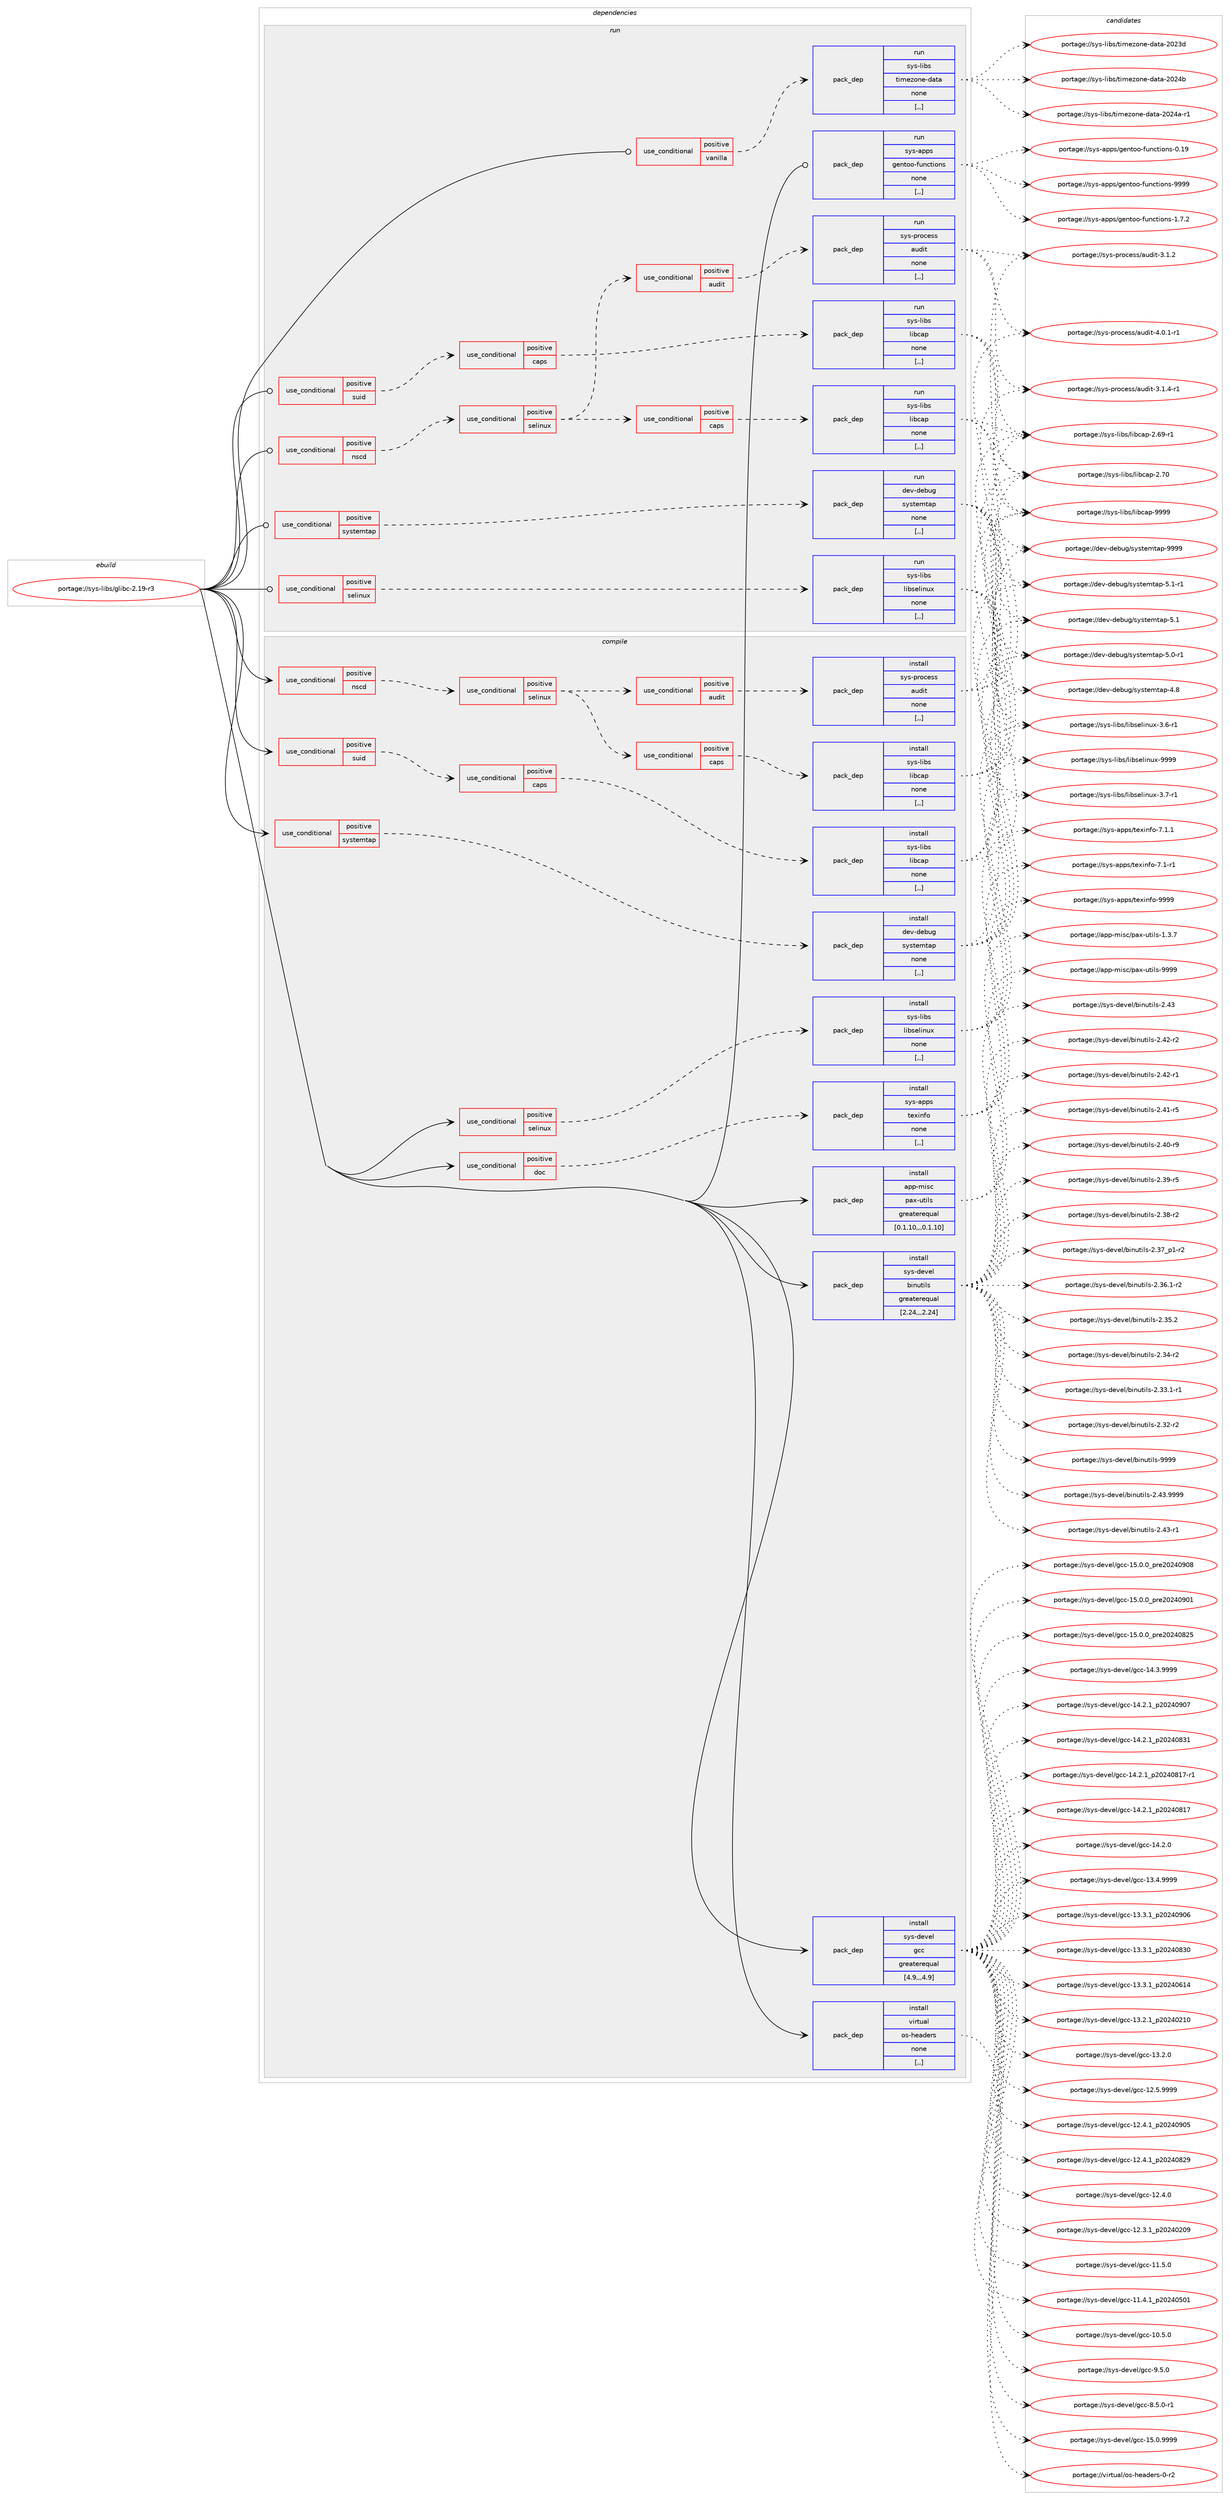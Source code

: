 digraph prolog {

# *************
# Graph options
# *************

newrank=true;
concentrate=true;
compound=true;
graph [rankdir=LR,fontname=Helvetica,fontsize=10,ranksep=1.5];#, ranksep=2.5, nodesep=0.2];
edge  [arrowhead=vee];
node  [fontname=Helvetica,fontsize=10];

# **********
# The ebuild
# **********

subgraph cluster_leftcol {
color=gray;
label=<<i>ebuild</i>>;
id [label="portage://sys-libs/glibc-2.19-r3", color=red, width=4, href="../sys-libs/glibc-2.19-r3.svg"];
}

# ****************
# The dependencies
# ****************

subgraph cluster_midcol {
color=gray;
label=<<i>dependencies</i>>;
subgraph cluster_compile {
fillcolor="#eeeeee";
style=filled;
label=<<i>compile</i>>;
subgraph cond251604 {
dependency951586 [label=<<TABLE BORDER="0" CELLBORDER="1" CELLSPACING="0" CELLPADDING="4"><TR><TD ROWSPAN="3" CELLPADDING="10">use_conditional</TD></TR><TR><TD>positive</TD></TR><TR><TD>doc</TD></TR></TABLE>>, shape=none, color=red];
subgraph pack693249 {
dependency951587 [label=<<TABLE BORDER="0" CELLBORDER="1" CELLSPACING="0" CELLPADDING="4" WIDTH="220"><TR><TD ROWSPAN="6" CELLPADDING="30">pack_dep</TD></TR><TR><TD WIDTH="110">install</TD></TR><TR><TD>sys-apps</TD></TR><TR><TD>texinfo</TD></TR><TR><TD>none</TD></TR><TR><TD>[,,]</TD></TR></TABLE>>, shape=none, color=blue];
}
dependency951586:e -> dependency951587:w [weight=20,style="dashed",arrowhead="vee"];
}
id:e -> dependency951586:w [weight=20,style="solid",arrowhead="vee"];
subgraph cond251605 {
dependency951588 [label=<<TABLE BORDER="0" CELLBORDER="1" CELLSPACING="0" CELLPADDING="4"><TR><TD ROWSPAN="3" CELLPADDING="10">use_conditional</TD></TR><TR><TD>positive</TD></TR><TR><TD>nscd</TD></TR></TABLE>>, shape=none, color=red];
subgraph cond251606 {
dependency951589 [label=<<TABLE BORDER="0" CELLBORDER="1" CELLSPACING="0" CELLPADDING="4"><TR><TD ROWSPAN="3" CELLPADDING="10">use_conditional</TD></TR><TR><TD>positive</TD></TR><TR><TD>selinux</TD></TR></TABLE>>, shape=none, color=red];
subgraph cond251607 {
dependency951590 [label=<<TABLE BORDER="0" CELLBORDER="1" CELLSPACING="0" CELLPADDING="4"><TR><TD ROWSPAN="3" CELLPADDING="10">use_conditional</TD></TR><TR><TD>positive</TD></TR><TR><TD>audit</TD></TR></TABLE>>, shape=none, color=red];
subgraph pack693250 {
dependency951591 [label=<<TABLE BORDER="0" CELLBORDER="1" CELLSPACING="0" CELLPADDING="4" WIDTH="220"><TR><TD ROWSPAN="6" CELLPADDING="30">pack_dep</TD></TR><TR><TD WIDTH="110">install</TD></TR><TR><TD>sys-process</TD></TR><TR><TD>audit</TD></TR><TR><TD>none</TD></TR><TR><TD>[,,]</TD></TR></TABLE>>, shape=none, color=blue];
}
dependency951590:e -> dependency951591:w [weight=20,style="dashed",arrowhead="vee"];
}
dependency951589:e -> dependency951590:w [weight=20,style="dashed",arrowhead="vee"];
subgraph cond251608 {
dependency951592 [label=<<TABLE BORDER="0" CELLBORDER="1" CELLSPACING="0" CELLPADDING="4"><TR><TD ROWSPAN="3" CELLPADDING="10">use_conditional</TD></TR><TR><TD>positive</TD></TR><TR><TD>caps</TD></TR></TABLE>>, shape=none, color=red];
subgraph pack693251 {
dependency951593 [label=<<TABLE BORDER="0" CELLBORDER="1" CELLSPACING="0" CELLPADDING="4" WIDTH="220"><TR><TD ROWSPAN="6" CELLPADDING="30">pack_dep</TD></TR><TR><TD WIDTH="110">install</TD></TR><TR><TD>sys-libs</TD></TR><TR><TD>libcap</TD></TR><TR><TD>none</TD></TR><TR><TD>[,,]</TD></TR></TABLE>>, shape=none, color=blue];
}
dependency951592:e -> dependency951593:w [weight=20,style="dashed",arrowhead="vee"];
}
dependency951589:e -> dependency951592:w [weight=20,style="dashed",arrowhead="vee"];
}
dependency951588:e -> dependency951589:w [weight=20,style="dashed",arrowhead="vee"];
}
id:e -> dependency951588:w [weight=20,style="solid",arrowhead="vee"];
subgraph cond251609 {
dependency951594 [label=<<TABLE BORDER="0" CELLBORDER="1" CELLSPACING="0" CELLPADDING="4"><TR><TD ROWSPAN="3" CELLPADDING="10">use_conditional</TD></TR><TR><TD>positive</TD></TR><TR><TD>selinux</TD></TR></TABLE>>, shape=none, color=red];
subgraph pack693252 {
dependency951595 [label=<<TABLE BORDER="0" CELLBORDER="1" CELLSPACING="0" CELLPADDING="4" WIDTH="220"><TR><TD ROWSPAN="6" CELLPADDING="30">pack_dep</TD></TR><TR><TD WIDTH="110">install</TD></TR><TR><TD>sys-libs</TD></TR><TR><TD>libselinux</TD></TR><TR><TD>none</TD></TR><TR><TD>[,,]</TD></TR></TABLE>>, shape=none, color=blue];
}
dependency951594:e -> dependency951595:w [weight=20,style="dashed",arrowhead="vee"];
}
id:e -> dependency951594:w [weight=20,style="solid",arrowhead="vee"];
subgraph cond251610 {
dependency951596 [label=<<TABLE BORDER="0" CELLBORDER="1" CELLSPACING="0" CELLPADDING="4"><TR><TD ROWSPAN="3" CELLPADDING="10">use_conditional</TD></TR><TR><TD>positive</TD></TR><TR><TD>suid</TD></TR></TABLE>>, shape=none, color=red];
subgraph cond251611 {
dependency951597 [label=<<TABLE BORDER="0" CELLBORDER="1" CELLSPACING="0" CELLPADDING="4"><TR><TD ROWSPAN="3" CELLPADDING="10">use_conditional</TD></TR><TR><TD>positive</TD></TR><TR><TD>caps</TD></TR></TABLE>>, shape=none, color=red];
subgraph pack693253 {
dependency951598 [label=<<TABLE BORDER="0" CELLBORDER="1" CELLSPACING="0" CELLPADDING="4" WIDTH="220"><TR><TD ROWSPAN="6" CELLPADDING="30">pack_dep</TD></TR><TR><TD WIDTH="110">install</TD></TR><TR><TD>sys-libs</TD></TR><TR><TD>libcap</TD></TR><TR><TD>none</TD></TR><TR><TD>[,,]</TD></TR></TABLE>>, shape=none, color=blue];
}
dependency951597:e -> dependency951598:w [weight=20,style="dashed",arrowhead="vee"];
}
dependency951596:e -> dependency951597:w [weight=20,style="dashed",arrowhead="vee"];
}
id:e -> dependency951596:w [weight=20,style="solid",arrowhead="vee"];
subgraph cond251612 {
dependency951599 [label=<<TABLE BORDER="0" CELLBORDER="1" CELLSPACING="0" CELLPADDING="4"><TR><TD ROWSPAN="3" CELLPADDING="10">use_conditional</TD></TR><TR><TD>positive</TD></TR><TR><TD>systemtap</TD></TR></TABLE>>, shape=none, color=red];
subgraph pack693254 {
dependency951600 [label=<<TABLE BORDER="0" CELLBORDER="1" CELLSPACING="0" CELLPADDING="4" WIDTH="220"><TR><TD ROWSPAN="6" CELLPADDING="30">pack_dep</TD></TR><TR><TD WIDTH="110">install</TD></TR><TR><TD>dev-debug</TD></TR><TR><TD>systemtap</TD></TR><TR><TD>none</TD></TR><TR><TD>[,,]</TD></TR></TABLE>>, shape=none, color=blue];
}
dependency951599:e -> dependency951600:w [weight=20,style="dashed",arrowhead="vee"];
}
id:e -> dependency951599:w [weight=20,style="solid",arrowhead="vee"];
subgraph pack693255 {
dependency951601 [label=<<TABLE BORDER="0" CELLBORDER="1" CELLSPACING="0" CELLPADDING="4" WIDTH="220"><TR><TD ROWSPAN="6" CELLPADDING="30">pack_dep</TD></TR><TR><TD WIDTH="110">install</TD></TR><TR><TD>app-misc</TD></TR><TR><TD>pax-utils</TD></TR><TR><TD>greaterequal</TD></TR><TR><TD>[0.1.10,,,0.1.10]</TD></TR></TABLE>>, shape=none, color=blue];
}
id:e -> dependency951601:w [weight=20,style="solid",arrowhead="vee"];
subgraph pack693256 {
dependency951602 [label=<<TABLE BORDER="0" CELLBORDER="1" CELLSPACING="0" CELLPADDING="4" WIDTH="220"><TR><TD ROWSPAN="6" CELLPADDING="30">pack_dep</TD></TR><TR><TD WIDTH="110">install</TD></TR><TR><TD>sys-devel</TD></TR><TR><TD>binutils</TD></TR><TR><TD>greaterequal</TD></TR><TR><TD>[2.24,,,2.24]</TD></TR></TABLE>>, shape=none, color=blue];
}
id:e -> dependency951602:w [weight=20,style="solid",arrowhead="vee"];
subgraph pack693257 {
dependency951603 [label=<<TABLE BORDER="0" CELLBORDER="1" CELLSPACING="0" CELLPADDING="4" WIDTH="220"><TR><TD ROWSPAN="6" CELLPADDING="30">pack_dep</TD></TR><TR><TD WIDTH="110">install</TD></TR><TR><TD>sys-devel</TD></TR><TR><TD>gcc</TD></TR><TR><TD>greaterequal</TD></TR><TR><TD>[4.9,,,4.9]</TD></TR></TABLE>>, shape=none, color=blue];
}
id:e -> dependency951603:w [weight=20,style="solid",arrowhead="vee"];
subgraph pack693258 {
dependency951604 [label=<<TABLE BORDER="0" CELLBORDER="1" CELLSPACING="0" CELLPADDING="4" WIDTH="220"><TR><TD ROWSPAN="6" CELLPADDING="30">pack_dep</TD></TR><TR><TD WIDTH="110">install</TD></TR><TR><TD>virtual</TD></TR><TR><TD>os-headers</TD></TR><TR><TD>none</TD></TR><TR><TD>[,,]</TD></TR></TABLE>>, shape=none, color=blue];
}
id:e -> dependency951604:w [weight=20,style="solid",arrowhead="vee"];
}
subgraph cluster_compileandrun {
fillcolor="#eeeeee";
style=filled;
label=<<i>compile and run</i>>;
}
subgraph cluster_run {
fillcolor="#eeeeee";
style=filled;
label=<<i>run</i>>;
subgraph cond251613 {
dependency951605 [label=<<TABLE BORDER="0" CELLBORDER="1" CELLSPACING="0" CELLPADDING="4"><TR><TD ROWSPAN="3" CELLPADDING="10">use_conditional</TD></TR><TR><TD>positive</TD></TR><TR><TD>nscd</TD></TR></TABLE>>, shape=none, color=red];
subgraph cond251614 {
dependency951606 [label=<<TABLE BORDER="0" CELLBORDER="1" CELLSPACING="0" CELLPADDING="4"><TR><TD ROWSPAN="3" CELLPADDING="10">use_conditional</TD></TR><TR><TD>positive</TD></TR><TR><TD>selinux</TD></TR></TABLE>>, shape=none, color=red];
subgraph cond251615 {
dependency951607 [label=<<TABLE BORDER="0" CELLBORDER="1" CELLSPACING="0" CELLPADDING="4"><TR><TD ROWSPAN="3" CELLPADDING="10">use_conditional</TD></TR><TR><TD>positive</TD></TR><TR><TD>audit</TD></TR></TABLE>>, shape=none, color=red];
subgraph pack693259 {
dependency951608 [label=<<TABLE BORDER="0" CELLBORDER="1" CELLSPACING="0" CELLPADDING="4" WIDTH="220"><TR><TD ROWSPAN="6" CELLPADDING="30">pack_dep</TD></TR><TR><TD WIDTH="110">run</TD></TR><TR><TD>sys-process</TD></TR><TR><TD>audit</TD></TR><TR><TD>none</TD></TR><TR><TD>[,,]</TD></TR></TABLE>>, shape=none, color=blue];
}
dependency951607:e -> dependency951608:w [weight=20,style="dashed",arrowhead="vee"];
}
dependency951606:e -> dependency951607:w [weight=20,style="dashed",arrowhead="vee"];
subgraph cond251616 {
dependency951609 [label=<<TABLE BORDER="0" CELLBORDER="1" CELLSPACING="0" CELLPADDING="4"><TR><TD ROWSPAN="3" CELLPADDING="10">use_conditional</TD></TR><TR><TD>positive</TD></TR><TR><TD>caps</TD></TR></TABLE>>, shape=none, color=red];
subgraph pack693260 {
dependency951610 [label=<<TABLE BORDER="0" CELLBORDER="1" CELLSPACING="0" CELLPADDING="4" WIDTH="220"><TR><TD ROWSPAN="6" CELLPADDING="30">pack_dep</TD></TR><TR><TD WIDTH="110">run</TD></TR><TR><TD>sys-libs</TD></TR><TR><TD>libcap</TD></TR><TR><TD>none</TD></TR><TR><TD>[,,]</TD></TR></TABLE>>, shape=none, color=blue];
}
dependency951609:e -> dependency951610:w [weight=20,style="dashed",arrowhead="vee"];
}
dependency951606:e -> dependency951609:w [weight=20,style="dashed",arrowhead="vee"];
}
dependency951605:e -> dependency951606:w [weight=20,style="dashed",arrowhead="vee"];
}
id:e -> dependency951605:w [weight=20,style="solid",arrowhead="odot"];
subgraph cond251617 {
dependency951611 [label=<<TABLE BORDER="0" CELLBORDER="1" CELLSPACING="0" CELLPADDING="4"><TR><TD ROWSPAN="3" CELLPADDING="10">use_conditional</TD></TR><TR><TD>positive</TD></TR><TR><TD>selinux</TD></TR></TABLE>>, shape=none, color=red];
subgraph pack693261 {
dependency951612 [label=<<TABLE BORDER="0" CELLBORDER="1" CELLSPACING="0" CELLPADDING="4" WIDTH="220"><TR><TD ROWSPAN="6" CELLPADDING="30">pack_dep</TD></TR><TR><TD WIDTH="110">run</TD></TR><TR><TD>sys-libs</TD></TR><TR><TD>libselinux</TD></TR><TR><TD>none</TD></TR><TR><TD>[,,]</TD></TR></TABLE>>, shape=none, color=blue];
}
dependency951611:e -> dependency951612:w [weight=20,style="dashed",arrowhead="vee"];
}
id:e -> dependency951611:w [weight=20,style="solid",arrowhead="odot"];
subgraph cond251618 {
dependency951613 [label=<<TABLE BORDER="0" CELLBORDER="1" CELLSPACING="0" CELLPADDING="4"><TR><TD ROWSPAN="3" CELLPADDING="10">use_conditional</TD></TR><TR><TD>positive</TD></TR><TR><TD>suid</TD></TR></TABLE>>, shape=none, color=red];
subgraph cond251619 {
dependency951614 [label=<<TABLE BORDER="0" CELLBORDER="1" CELLSPACING="0" CELLPADDING="4"><TR><TD ROWSPAN="3" CELLPADDING="10">use_conditional</TD></TR><TR><TD>positive</TD></TR><TR><TD>caps</TD></TR></TABLE>>, shape=none, color=red];
subgraph pack693262 {
dependency951615 [label=<<TABLE BORDER="0" CELLBORDER="1" CELLSPACING="0" CELLPADDING="4" WIDTH="220"><TR><TD ROWSPAN="6" CELLPADDING="30">pack_dep</TD></TR><TR><TD WIDTH="110">run</TD></TR><TR><TD>sys-libs</TD></TR><TR><TD>libcap</TD></TR><TR><TD>none</TD></TR><TR><TD>[,,]</TD></TR></TABLE>>, shape=none, color=blue];
}
dependency951614:e -> dependency951615:w [weight=20,style="dashed",arrowhead="vee"];
}
dependency951613:e -> dependency951614:w [weight=20,style="dashed",arrowhead="vee"];
}
id:e -> dependency951613:w [weight=20,style="solid",arrowhead="odot"];
subgraph cond251620 {
dependency951616 [label=<<TABLE BORDER="0" CELLBORDER="1" CELLSPACING="0" CELLPADDING="4"><TR><TD ROWSPAN="3" CELLPADDING="10">use_conditional</TD></TR><TR><TD>positive</TD></TR><TR><TD>systemtap</TD></TR></TABLE>>, shape=none, color=red];
subgraph pack693263 {
dependency951617 [label=<<TABLE BORDER="0" CELLBORDER="1" CELLSPACING="0" CELLPADDING="4" WIDTH="220"><TR><TD ROWSPAN="6" CELLPADDING="30">pack_dep</TD></TR><TR><TD WIDTH="110">run</TD></TR><TR><TD>dev-debug</TD></TR><TR><TD>systemtap</TD></TR><TR><TD>none</TD></TR><TR><TD>[,,]</TD></TR></TABLE>>, shape=none, color=blue];
}
dependency951616:e -> dependency951617:w [weight=20,style="dashed",arrowhead="vee"];
}
id:e -> dependency951616:w [weight=20,style="solid",arrowhead="odot"];
subgraph cond251621 {
dependency951618 [label=<<TABLE BORDER="0" CELLBORDER="1" CELLSPACING="0" CELLPADDING="4"><TR><TD ROWSPAN="3" CELLPADDING="10">use_conditional</TD></TR><TR><TD>positive</TD></TR><TR><TD>vanilla</TD></TR></TABLE>>, shape=none, color=red];
subgraph pack693264 {
dependency951619 [label=<<TABLE BORDER="0" CELLBORDER="1" CELLSPACING="0" CELLPADDING="4" WIDTH="220"><TR><TD ROWSPAN="6" CELLPADDING="30">pack_dep</TD></TR><TR><TD WIDTH="110">run</TD></TR><TR><TD>sys-libs</TD></TR><TR><TD>timezone-data</TD></TR><TR><TD>none</TD></TR><TR><TD>[,,]</TD></TR></TABLE>>, shape=none, color=blue];
}
dependency951618:e -> dependency951619:w [weight=20,style="dashed",arrowhead="vee"];
}
id:e -> dependency951618:w [weight=20,style="solid",arrowhead="odot"];
subgraph pack693265 {
dependency951620 [label=<<TABLE BORDER="0" CELLBORDER="1" CELLSPACING="0" CELLPADDING="4" WIDTH="220"><TR><TD ROWSPAN="6" CELLPADDING="30">pack_dep</TD></TR><TR><TD WIDTH="110">run</TD></TR><TR><TD>sys-apps</TD></TR><TR><TD>gentoo-functions</TD></TR><TR><TD>none</TD></TR><TR><TD>[,,]</TD></TR></TABLE>>, shape=none, color=blue];
}
id:e -> dependency951620:w [weight=20,style="solid",arrowhead="odot"];
}
}

# **************
# The candidates
# **************

subgraph cluster_choices {
rank=same;
color=gray;
label=<<i>candidates</i>>;

subgraph choice693249 {
color=black;
nodesep=1;
choice1151211154597112112115471161011201051101021114557575757 [label="portage://sys-apps/texinfo-9999", color=red, width=4,href="../sys-apps/texinfo-9999.svg"];
choice115121115459711211211547116101120105110102111455546494649 [label="portage://sys-apps/texinfo-7.1.1", color=red, width=4,href="../sys-apps/texinfo-7.1.1.svg"];
choice115121115459711211211547116101120105110102111455546494511449 [label="portage://sys-apps/texinfo-7.1-r1", color=red, width=4,href="../sys-apps/texinfo-7.1-r1.svg"];
dependency951587:e -> choice1151211154597112112115471161011201051101021114557575757:w [style=dotted,weight="100"];
dependency951587:e -> choice115121115459711211211547116101120105110102111455546494649:w [style=dotted,weight="100"];
dependency951587:e -> choice115121115459711211211547116101120105110102111455546494511449:w [style=dotted,weight="100"];
}
subgraph choice693250 {
color=black;
nodesep=1;
choice115121115451121141119910111511547971171001051164552464846494511449 [label="portage://sys-process/audit-4.0.1-r1", color=red, width=4,href="../sys-process/audit-4.0.1-r1.svg"];
choice115121115451121141119910111511547971171001051164551464946524511449 [label="portage://sys-process/audit-3.1.4-r1", color=red, width=4,href="../sys-process/audit-3.1.4-r1.svg"];
choice11512111545112114111991011151154797117100105116455146494650 [label="portage://sys-process/audit-3.1.2", color=red, width=4,href="../sys-process/audit-3.1.2.svg"];
dependency951591:e -> choice115121115451121141119910111511547971171001051164552464846494511449:w [style=dotted,weight="100"];
dependency951591:e -> choice115121115451121141119910111511547971171001051164551464946524511449:w [style=dotted,weight="100"];
dependency951591:e -> choice11512111545112114111991011151154797117100105116455146494650:w [style=dotted,weight="100"];
}
subgraph choice693251 {
color=black;
nodesep=1;
choice1151211154510810598115471081059899971124557575757 [label="portage://sys-libs/libcap-9999", color=red, width=4,href="../sys-libs/libcap-9999.svg"];
choice1151211154510810598115471081059899971124550465548 [label="portage://sys-libs/libcap-2.70", color=red, width=4,href="../sys-libs/libcap-2.70.svg"];
choice11512111545108105981154710810598999711245504654574511449 [label="portage://sys-libs/libcap-2.69-r1", color=red, width=4,href="../sys-libs/libcap-2.69-r1.svg"];
dependency951593:e -> choice1151211154510810598115471081059899971124557575757:w [style=dotted,weight="100"];
dependency951593:e -> choice1151211154510810598115471081059899971124550465548:w [style=dotted,weight="100"];
dependency951593:e -> choice11512111545108105981154710810598999711245504654574511449:w [style=dotted,weight="100"];
}
subgraph choice693252 {
color=black;
nodesep=1;
choice115121115451081059811547108105981151011081051101171204557575757 [label="portage://sys-libs/libselinux-9999", color=red, width=4,href="../sys-libs/libselinux-9999.svg"];
choice11512111545108105981154710810598115101108105110117120455146554511449 [label="portage://sys-libs/libselinux-3.7-r1", color=red, width=4,href="../sys-libs/libselinux-3.7-r1.svg"];
choice11512111545108105981154710810598115101108105110117120455146544511449 [label="portage://sys-libs/libselinux-3.6-r1", color=red, width=4,href="../sys-libs/libselinux-3.6-r1.svg"];
dependency951595:e -> choice115121115451081059811547108105981151011081051101171204557575757:w [style=dotted,weight="100"];
dependency951595:e -> choice11512111545108105981154710810598115101108105110117120455146554511449:w [style=dotted,weight="100"];
dependency951595:e -> choice11512111545108105981154710810598115101108105110117120455146544511449:w [style=dotted,weight="100"];
}
subgraph choice693253 {
color=black;
nodesep=1;
choice1151211154510810598115471081059899971124557575757 [label="portage://sys-libs/libcap-9999", color=red, width=4,href="../sys-libs/libcap-9999.svg"];
choice1151211154510810598115471081059899971124550465548 [label="portage://sys-libs/libcap-2.70", color=red, width=4,href="../sys-libs/libcap-2.70.svg"];
choice11512111545108105981154710810598999711245504654574511449 [label="portage://sys-libs/libcap-2.69-r1", color=red, width=4,href="../sys-libs/libcap-2.69-r1.svg"];
dependency951598:e -> choice1151211154510810598115471081059899971124557575757:w [style=dotted,weight="100"];
dependency951598:e -> choice1151211154510810598115471081059899971124550465548:w [style=dotted,weight="100"];
dependency951598:e -> choice11512111545108105981154710810598999711245504654574511449:w [style=dotted,weight="100"];
}
subgraph choice693254 {
color=black;
nodesep=1;
choice100101118451001019811710347115121115116101109116971124557575757 [label="portage://dev-debug/systemtap-9999", color=red, width=4,href="../dev-debug/systemtap-9999.svg"];
choice10010111845100101981171034711512111511610110911697112455346494511449 [label="portage://dev-debug/systemtap-5.1-r1", color=red, width=4,href="../dev-debug/systemtap-5.1-r1.svg"];
choice1001011184510010198117103471151211151161011091169711245534649 [label="portage://dev-debug/systemtap-5.1", color=red, width=4,href="../dev-debug/systemtap-5.1.svg"];
choice10010111845100101981171034711512111511610110911697112455346484511449 [label="portage://dev-debug/systemtap-5.0-r1", color=red, width=4,href="../dev-debug/systemtap-5.0-r1.svg"];
choice1001011184510010198117103471151211151161011091169711245524656 [label="portage://dev-debug/systemtap-4.8", color=red, width=4,href="../dev-debug/systemtap-4.8.svg"];
dependency951600:e -> choice100101118451001019811710347115121115116101109116971124557575757:w [style=dotted,weight="100"];
dependency951600:e -> choice10010111845100101981171034711512111511610110911697112455346494511449:w [style=dotted,weight="100"];
dependency951600:e -> choice1001011184510010198117103471151211151161011091169711245534649:w [style=dotted,weight="100"];
dependency951600:e -> choice10010111845100101981171034711512111511610110911697112455346484511449:w [style=dotted,weight="100"];
dependency951600:e -> choice1001011184510010198117103471151211151161011091169711245524656:w [style=dotted,weight="100"];
}
subgraph choice693255 {
color=black;
nodesep=1;
choice9711211245109105115994711297120451171161051081154557575757 [label="portage://app-misc/pax-utils-9999", color=red, width=4,href="../app-misc/pax-utils-9999.svg"];
choice971121124510910511599471129712045117116105108115454946514655 [label="portage://app-misc/pax-utils-1.3.7", color=red, width=4,href="../app-misc/pax-utils-1.3.7.svg"];
dependency951601:e -> choice9711211245109105115994711297120451171161051081154557575757:w [style=dotted,weight="100"];
dependency951601:e -> choice971121124510910511599471129712045117116105108115454946514655:w [style=dotted,weight="100"];
}
subgraph choice693256 {
color=black;
nodesep=1;
choice1151211154510010111810110847981051101171161051081154557575757 [label="portage://sys-devel/binutils-9999", color=red, width=4,href="../sys-devel/binutils-9999.svg"];
choice11512111545100101118101108479810511011711610510811545504652514657575757 [label="portage://sys-devel/binutils-2.43.9999", color=red, width=4,href="../sys-devel/binutils-2.43.9999.svg"];
choice11512111545100101118101108479810511011711610510811545504652514511449 [label="portage://sys-devel/binutils-2.43-r1", color=red, width=4,href="../sys-devel/binutils-2.43-r1.svg"];
choice1151211154510010111810110847981051101171161051081154550465251 [label="portage://sys-devel/binutils-2.43", color=red, width=4,href="../sys-devel/binutils-2.43.svg"];
choice11512111545100101118101108479810511011711610510811545504652504511450 [label="portage://sys-devel/binutils-2.42-r2", color=red, width=4,href="../sys-devel/binutils-2.42-r2.svg"];
choice11512111545100101118101108479810511011711610510811545504652504511449 [label="portage://sys-devel/binutils-2.42-r1", color=red, width=4,href="../sys-devel/binutils-2.42-r1.svg"];
choice11512111545100101118101108479810511011711610510811545504652494511453 [label="portage://sys-devel/binutils-2.41-r5", color=red, width=4,href="../sys-devel/binutils-2.41-r5.svg"];
choice11512111545100101118101108479810511011711610510811545504652484511457 [label="portage://sys-devel/binutils-2.40-r9", color=red, width=4,href="../sys-devel/binutils-2.40-r9.svg"];
choice11512111545100101118101108479810511011711610510811545504651574511453 [label="portage://sys-devel/binutils-2.39-r5", color=red, width=4,href="../sys-devel/binutils-2.39-r5.svg"];
choice11512111545100101118101108479810511011711610510811545504651564511450 [label="portage://sys-devel/binutils-2.38-r2", color=red, width=4,href="../sys-devel/binutils-2.38-r2.svg"];
choice115121115451001011181011084798105110117116105108115455046515595112494511450 [label="portage://sys-devel/binutils-2.37_p1-r2", color=red, width=4,href="../sys-devel/binutils-2.37_p1-r2.svg"];
choice115121115451001011181011084798105110117116105108115455046515446494511450 [label="portage://sys-devel/binutils-2.36.1-r2", color=red, width=4,href="../sys-devel/binutils-2.36.1-r2.svg"];
choice11512111545100101118101108479810511011711610510811545504651534650 [label="portage://sys-devel/binutils-2.35.2", color=red, width=4,href="../sys-devel/binutils-2.35.2.svg"];
choice11512111545100101118101108479810511011711610510811545504651524511450 [label="portage://sys-devel/binutils-2.34-r2", color=red, width=4,href="../sys-devel/binutils-2.34-r2.svg"];
choice115121115451001011181011084798105110117116105108115455046515146494511449 [label="portage://sys-devel/binutils-2.33.1-r1", color=red, width=4,href="../sys-devel/binutils-2.33.1-r1.svg"];
choice11512111545100101118101108479810511011711610510811545504651504511450 [label="portage://sys-devel/binutils-2.32-r2", color=red, width=4,href="../sys-devel/binutils-2.32-r2.svg"];
dependency951602:e -> choice1151211154510010111810110847981051101171161051081154557575757:w [style=dotted,weight="100"];
dependency951602:e -> choice11512111545100101118101108479810511011711610510811545504652514657575757:w [style=dotted,weight="100"];
dependency951602:e -> choice11512111545100101118101108479810511011711610510811545504652514511449:w [style=dotted,weight="100"];
dependency951602:e -> choice1151211154510010111810110847981051101171161051081154550465251:w [style=dotted,weight="100"];
dependency951602:e -> choice11512111545100101118101108479810511011711610510811545504652504511450:w [style=dotted,weight="100"];
dependency951602:e -> choice11512111545100101118101108479810511011711610510811545504652504511449:w [style=dotted,weight="100"];
dependency951602:e -> choice11512111545100101118101108479810511011711610510811545504652494511453:w [style=dotted,weight="100"];
dependency951602:e -> choice11512111545100101118101108479810511011711610510811545504652484511457:w [style=dotted,weight="100"];
dependency951602:e -> choice11512111545100101118101108479810511011711610510811545504651574511453:w [style=dotted,weight="100"];
dependency951602:e -> choice11512111545100101118101108479810511011711610510811545504651564511450:w [style=dotted,weight="100"];
dependency951602:e -> choice115121115451001011181011084798105110117116105108115455046515595112494511450:w [style=dotted,weight="100"];
dependency951602:e -> choice115121115451001011181011084798105110117116105108115455046515446494511450:w [style=dotted,weight="100"];
dependency951602:e -> choice11512111545100101118101108479810511011711610510811545504651534650:w [style=dotted,weight="100"];
dependency951602:e -> choice11512111545100101118101108479810511011711610510811545504651524511450:w [style=dotted,weight="100"];
dependency951602:e -> choice115121115451001011181011084798105110117116105108115455046515146494511449:w [style=dotted,weight="100"];
dependency951602:e -> choice11512111545100101118101108479810511011711610510811545504651504511450:w [style=dotted,weight="100"];
}
subgraph choice693257 {
color=black;
nodesep=1;
choice1151211154510010111810110847103999945495346484657575757 [label="portage://sys-devel/gcc-15.0.9999", color=red, width=4,href="../sys-devel/gcc-15.0.9999.svg"];
choice1151211154510010111810110847103999945495346484648951121141015048505248574856 [label="portage://sys-devel/gcc-15.0.0_pre20240908", color=red, width=4,href="../sys-devel/gcc-15.0.0_pre20240908.svg"];
choice1151211154510010111810110847103999945495346484648951121141015048505248574849 [label="portage://sys-devel/gcc-15.0.0_pre20240901", color=red, width=4,href="../sys-devel/gcc-15.0.0_pre20240901.svg"];
choice1151211154510010111810110847103999945495346484648951121141015048505248565053 [label="portage://sys-devel/gcc-15.0.0_pre20240825", color=red, width=4,href="../sys-devel/gcc-15.0.0_pre20240825.svg"];
choice1151211154510010111810110847103999945495246514657575757 [label="portage://sys-devel/gcc-14.3.9999", color=red, width=4,href="../sys-devel/gcc-14.3.9999.svg"];
choice1151211154510010111810110847103999945495246504649951125048505248574855 [label="portage://sys-devel/gcc-14.2.1_p20240907", color=red, width=4,href="../sys-devel/gcc-14.2.1_p20240907.svg"];
choice1151211154510010111810110847103999945495246504649951125048505248565149 [label="portage://sys-devel/gcc-14.2.1_p20240831", color=red, width=4,href="../sys-devel/gcc-14.2.1_p20240831.svg"];
choice11512111545100101118101108471039999454952465046499511250485052485649554511449 [label="portage://sys-devel/gcc-14.2.1_p20240817-r1", color=red, width=4,href="../sys-devel/gcc-14.2.1_p20240817-r1.svg"];
choice1151211154510010111810110847103999945495246504649951125048505248564955 [label="portage://sys-devel/gcc-14.2.1_p20240817", color=red, width=4,href="../sys-devel/gcc-14.2.1_p20240817.svg"];
choice1151211154510010111810110847103999945495246504648 [label="portage://sys-devel/gcc-14.2.0", color=red, width=4,href="../sys-devel/gcc-14.2.0.svg"];
choice1151211154510010111810110847103999945495146524657575757 [label="portage://sys-devel/gcc-13.4.9999", color=red, width=4,href="../sys-devel/gcc-13.4.9999.svg"];
choice1151211154510010111810110847103999945495146514649951125048505248574854 [label="portage://sys-devel/gcc-13.3.1_p20240906", color=red, width=4,href="../sys-devel/gcc-13.3.1_p20240906.svg"];
choice1151211154510010111810110847103999945495146514649951125048505248565148 [label="portage://sys-devel/gcc-13.3.1_p20240830", color=red, width=4,href="../sys-devel/gcc-13.3.1_p20240830.svg"];
choice1151211154510010111810110847103999945495146514649951125048505248544952 [label="portage://sys-devel/gcc-13.3.1_p20240614", color=red, width=4,href="../sys-devel/gcc-13.3.1_p20240614.svg"];
choice1151211154510010111810110847103999945495146504649951125048505248504948 [label="portage://sys-devel/gcc-13.2.1_p20240210", color=red, width=4,href="../sys-devel/gcc-13.2.1_p20240210.svg"];
choice1151211154510010111810110847103999945495146504648 [label="portage://sys-devel/gcc-13.2.0", color=red, width=4,href="../sys-devel/gcc-13.2.0.svg"];
choice1151211154510010111810110847103999945495046534657575757 [label="portage://sys-devel/gcc-12.5.9999", color=red, width=4,href="../sys-devel/gcc-12.5.9999.svg"];
choice1151211154510010111810110847103999945495046524649951125048505248574853 [label="portage://sys-devel/gcc-12.4.1_p20240905", color=red, width=4,href="../sys-devel/gcc-12.4.1_p20240905.svg"];
choice1151211154510010111810110847103999945495046524649951125048505248565057 [label="portage://sys-devel/gcc-12.4.1_p20240829", color=red, width=4,href="../sys-devel/gcc-12.4.1_p20240829.svg"];
choice1151211154510010111810110847103999945495046524648 [label="portage://sys-devel/gcc-12.4.0", color=red, width=4,href="../sys-devel/gcc-12.4.0.svg"];
choice1151211154510010111810110847103999945495046514649951125048505248504857 [label="portage://sys-devel/gcc-12.3.1_p20240209", color=red, width=4,href="../sys-devel/gcc-12.3.1_p20240209.svg"];
choice1151211154510010111810110847103999945494946534648 [label="portage://sys-devel/gcc-11.5.0", color=red, width=4,href="../sys-devel/gcc-11.5.0.svg"];
choice1151211154510010111810110847103999945494946524649951125048505248534849 [label="portage://sys-devel/gcc-11.4.1_p20240501", color=red, width=4,href="../sys-devel/gcc-11.4.1_p20240501.svg"];
choice1151211154510010111810110847103999945494846534648 [label="portage://sys-devel/gcc-10.5.0", color=red, width=4,href="../sys-devel/gcc-10.5.0.svg"];
choice11512111545100101118101108471039999455746534648 [label="portage://sys-devel/gcc-9.5.0", color=red, width=4,href="../sys-devel/gcc-9.5.0.svg"];
choice115121115451001011181011084710399994556465346484511449 [label="portage://sys-devel/gcc-8.5.0-r1", color=red, width=4,href="../sys-devel/gcc-8.5.0-r1.svg"];
dependency951603:e -> choice1151211154510010111810110847103999945495346484657575757:w [style=dotted,weight="100"];
dependency951603:e -> choice1151211154510010111810110847103999945495346484648951121141015048505248574856:w [style=dotted,weight="100"];
dependency951603:e -> choice1151211154510010111810110847103999945495346484648951121141015048505248574849:w [style=dotted,weight="100"];
dependency951603:e -> choice1151211154510010111810110847103999945495346484648951121141015048505248565053:w [style=dotted,weight="100"];
dependency951603:e -> choice1151211154510010111810110847103999945495246514657575757:w [style=dotted,weight="100"];
dependency951603:e -> choice1151211154510010111810110847103999945495246504649951125048505248574855:w [style=dotted,weight="100"];
dependency951603:e -> choice1151211154510010111810110847103999945495246504649951125048505248565149:w [style=dotted,weight="100"];
dependency951603:e -> choice11512111545100101118101108471039999454952465046499511250485052485649554511449:w [style=dotted,weight="100"];
dependency951603:e -> choice1151211154510010111810110847103999945495246504649951125048505248564955:w [style=dotted,weight="100"];
dependency951603:e -> choice1151211154510010111810110847103999945495246504648:w [style=dotted,weight="100"];
dependency951603:e -> choice1151211154510010111810110847103999945495146524657575757:w [style=dotted,weight="100"];
dependency951603:e -> choice1151211154510010111810110847103999945495146514649951125048505248574854:w [style=dotted,weight="100"];
dependency951603:e -> choice1151211154510010111810110847103999945495146514649951125048505248565148:w [style=dotted,weight="100"];
dependency951603:e -> choice1151211154510010111810110847103999945495146514649951125048505248544952:w [style=dotted,weight="100"];
dependency951603:e -> choice1151211154510010111810110847103999945495146504649951125048505248504948:w [style=dotted,weight="100"];
dependency951603:e -> choice1151211154510010111810110847103999945495146504648:w [style=dotted,weight="100"];
dependency951603:e -> choice1151211154510010111810110847103999945495046534657575757:w [style=dotted,weight="100"];
dependency951603:e -> choice1151211154510010111810110847103999945495046524649951125048505248574853:w [style=dotted,weight="100"];
dependency951603:e -> choice1151211154510010111810110847103999945495046524649951125048505248565057:w [style=dotted,weight="100"];
dependency951603:e -> choice1151211154510010111810110847103999945495046524648:w [style=dotted,weight="100"];
dependency951603:e -> choice1151211154510010111810110847103999945495046514649951125048505248504857:w [style=dotted,weight="100"];
dependency951603:e -> choice1151211154510010111810110847103999945494946534648:w [style=dotted,weight="100"];
dependency951603:e -> choice1151211154510010111810110847103999945494946524649951125048505248534849:w [style=dotted,weight="100"];
dependency951603:e -> choice1151211154510010111810110847103999945494846534648:w [style=dotted,weight="100"];
dependency951603:e -> choice11512111545100101118101108471039999455746534648:w [style=dotted,weight="100"];
dependency951603:e -> choice115121115451001011181011084710399994556465346484511449:w [style=dotted,weight="100"];
}
subgraph choice693258 {
color=black;
nodesep=1;
choice1181051141161179710847111115451041019710010111411545484511450 [label="portage://virtual/os-headers-0-r2", color=red, width=4,href="../virtual/os-headers-0-r2.svg"];
dependency951604:e -> choice1181051141161179710847111115451041019710010111411545484511450:w [style=dotted,weight="100"];
}
subgraph choice693259 {
color=black;
nodesep=1;
choice115121115451121141119910111511547971171001051164552464846494511449 [label="portage://sys-process/audit-4.0.1-r1", color=red, width=4,href="../sys-process/audit-4.0.1-r1.svg"];
choice115121115451121141119910111511547971171001051164551464946524511449 [label="portage://sys-process/audit-3.1.4-r1", color=red, width=4,href="../sys-process/audit-3.1.4-r1.svg"];
choice11512111545112114111991011151154797117100105116455146494650 [label="portage://sys-process/audit-3.1.2", color=red, width=4,href="../sys-process/audit-3.1.2.svg"];
dependency951608:e -> choice115121115451121141119910111511547971171001051164552464846494511449:w [style=dotted,weight="100"];
dependency951608:e -> choice115121115451121141119910111511547971171001051164551464946524511449:w [style=dotted,weight="100"];
dependency951608:e -> choice11512111545112114111991011151154797117100105116455146494650:w [style=dotted,weight="100"];
}
subgraph choice693260 {
color=black;
nodesep=1;
choice1151211154510810598115471081059899971124557575757 [label="portage://sys-libs/libcap-9999", color=red, width=4,href="../sys-libs/libcap-9999.svg"];
choice1151211154510810598115471081059899971124550465548 [label="portage://sys-libs/libcap-2.70", color=red, width=4,href="../sys-libs/libcap-2.70.svg"];
choice11512111545108105981154710810598999711245504654574511449 [label="portage://sys-libs/libcap-2.69-r1", color=red, width=4,href="../sys-libs/libcap-2.69-r1.svg"];
dependency951610:e -> choice1151211154510810598115471081059899971124557575757:w [style=dotted,weight="100"];
dependency951610:e -> choice1151211154510810598115471081059899971124550465548:w [style=dotted,weight="100"];
dependency951610:e -> choice11512111545108105981154710810598999711245504654574511449:w [style=dotted,weight="100"];
}
subgraph choice693261 {
color=black;
nodesep=1;
choice115121115451081059811547108105981151011081051101171204557575757 [label="portage://sys-libs/libselinux-9999", color=red, width=4,href="../sys-libs/libselinux-9999.svg"];
choice11512111545108105981154710810598115101108105110117120455146554511449 [label="portage://sys-libs/libselinux-3.7-r1", color=red, width=4,href="../sys-libs/libselinux-3.7-r1.svg"];
choice11512111545108105981154710810598115101108105110117120455146544511449 [label="portage://sys-libs/libselinux-3.6-r1", color=red, width=4,href="../sys-libs/libselinux-3.6-r1.svg"];
dependency951612:e -> choice115121115451081059811547108105981151011081051101171204557575757:w [style=dotted,weight="100"];
dependency951612:e -> choice11512111545108105981154710810598115101108105110117120455146554511449:w [style=dotted,weight="100"];
dependency951612:e -> choice11512111545108105981154710810598115101108105110117120455146544511449:w [style=dotted,weight="100"];
}
subgraph choice693262 {
color=black;
nodesep=1;
choice1151211154510810598115471081059899971124557575757 [label="portage://sys-libs/libcap-9999", color=red, width=4,href="../sys-libs/libcap-9999.svg"];
choice1151211154510810598115471081059899971124550465548 [label="portage://sys-libs/libcap-2.70", color=red, width=4,href="../sys-libs/libcap-2.70.svg"];
choice11512111545108105981154710810598999711245504654574511449 [label="portage://sys-libs/libcap-2.69-r1", color=red, width=4,href="../sys-libs/libcap-2.69-r1.svg"];
dependency951615:e -> choice1151211154510810598115471081059899971124557575757:w [style=dotted,weight="100"];
dependency951615:e -> choice1151211154510810598115471081059899971124550465548:w [style=dotted,weight="100"];
dependency951615:e -> choice11512111545108105981154710810598999711245504654574511449:w [style=dotted,weight="100"];
}
subgraph choice693263 {
color=black;
nodesep=1;
choice100101118451001019811710347115121115116101109116971124557575757 [label="portage://dev-debug/systemtap-9999", color=red, width=4,href="../dev-debug/systemtap-9999.svg"];
choice10010111845100101981171034711512111511610110911697112455346494511449 [label="portage://dev-debug/systemtap-5.1-r1", color=red, width=4,href="../dev-debug/systemtap-5.1-r1.svg"];
choice1001011184510010198117103471151211151161011091169711245534649 [label="portage://dev-debug/systemtap-5.1", color=red, width=4,href="../dev-debug/systemtap-5.1.svg"];
choice10010111845100101981171034711512111511610110911697112455346484511449 [label="portage://dev-debug/systemtap-5.0-r1", color=red, width=4,href="../dev-debug/systemtap-5.0-r1.svg"];
choice1001011184510010198117103471151211151161011091169711245524656 [label="portage://dev-debug/systemtap-4.8", color=red, width=4,href="../dev-debug/systemtap-4.8.svg"];
dependency951617:e -> choice100101118451001019811710347115121115116101109116971124557575757:w [style=dotted,weight="100"];
dependency951617:e -> choice10010111845100101981171034711512111511610110911697112455346494511449:w [style=dotted,weight="100"];
dependency951617:e -> choice1001011184510010198117103471151211151161011091169711245534649:w [style=dotted,weight="100"];
dependency951617:e -> choice10010111845100101981171034711512111511610110911697112455346484511449:w [style=dotted,weight="100"];
dependency951617:e -> choice1001011184510010198117103471151211151161011091169711245524656:w [style=dotted,weight="100"];
}
subgraph choice693264 {
color=black;
nodesep=1;
choice115121115451081059811547116105109101122111110101451009711697455048505298 [label="portage://sys-libs/timezone-data-2024b", color=red, width=4,href="../sys-libs/timezone-data-2024b.svg"];
choice1151211154510810598115471161051091011221111101014510097116974550485052974511449 [label="portage://sys-libs/timezone-data-2024a-r1", color=red, width=4,href="../sys-libs/timezone-data-2024a-r1.svg"];
choice1151211154510810598115471161051091011221111101014510097116974550485051100 [label="portage://sys-libs/timezone-data-2023d", color=red, width=4,href="../sys-libs/timezone-data-2023d.svg"];
dependency951619:e -> choice115121115451081059811547116105109101122111110101451009711697455048505298:w [style=dotted,weight="100"];
dependency951619:e -> choice1151211154510810598115471161051091011221111101014510097116974550485052974511449:w [style=dotted,weight="100"];
dependency951619:e -> choice1151211154510810598115471161051091011221111101014510097116974550485051100:w [style=dotted,weight="100"];
}
subgraph choice693265 {
color=black;
nodesep=1;
choice11512111545971121121154710310111011611111145102117110991161051111101154557575757 [label="portage://sys-apps/gentoo-functions-9999", color=red, width=4,href="../sys-apps/gentoo-functions-9999.svg"];
choice1151211154597112112115471031011101161111114510211711099116105111110115454946554650 [label="portage://sys-apps/gentoo-functions-1.7.2", color=red, width=4,href="../sys-apps/gentoo-functions-1.7.2.svg"];
choice11512111545971121121154710310111011611111145102117110991161051111101154548464957 [label="portage://sys-apps/gentoo-functions-0.19", color=red, width=4,href="../sys-apps/gentoo-functions-0.19.svg"];
dependency951620:e -> choice11512111545971121121154710310111011611111145102117110991161051111101154557575757:w [style=dotted,weight="100"];
dependency951620:e -> choice1151211154597112112115471031011101161111114510211711099116105111110115454946554650:w [style=dotted,weight="100"];
dependency951620:e -> choice11512111545971121121154710310111011611111145102117110991161051111101154548464957:w [style=dotted,weight="100"];
}
}

}
